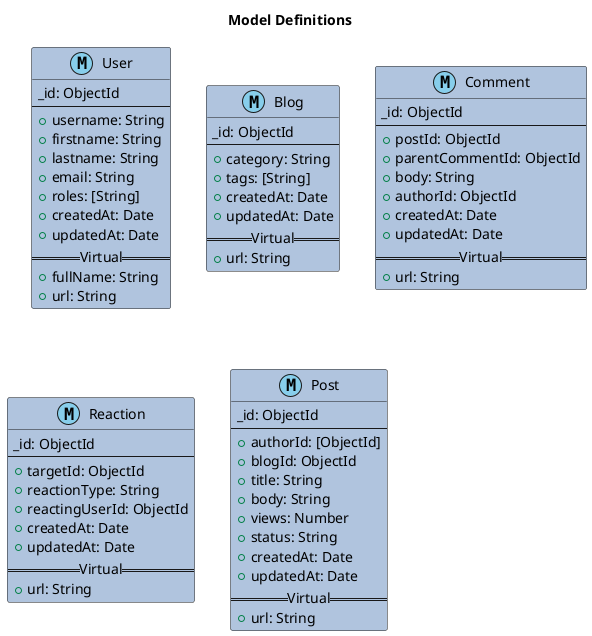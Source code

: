 @startuml

!function $document_model($alias) !return "class " + $alias + "<< (M,SkyBlue) >> #LightSteelBlue"

!procedure $id() 
_id: ObjectId
--
!endprocedure

!procedure $timestamp()
+createdAt: Date
+updatedAt: Date
!endprocedure

title Model Definitions

$document_model(User) {
  $id()
  +username: String
  +firstname: String
  +lastname: String
  +email: String
  +roles: [String]
  $timestamp()
  == Virtual ==
  +fullName: String
  +url: String
} 

$document_model(Blog) {
  $id()
  +category: String
  +tags: [String]
  $timestamp()
  == Virtual ==
  +url: String
}

$document_model(Comment) {
  $id()
  +postId: ObjectId
  +parentCommentId: ObjectId
  +body: String
  +authorId: ObjectId
  $timestamp()
  == Virtual ==
  +url: String
}

$document_model(Reaction) {
  $id()
  +targetId: ObjectId
  +reactionType: String
  +reactingUserId: ObjectId
  $timestamp()
  == Virtual ==
  +url: String
}

$document_model(Post) {
  $id()
  +authorId: [ObjectId]
  +blogId: ObjectId
  +title: String
  +body: String
  +views: Number
  +status: String
  $timestamp()
  == Virtual ==
  +url: String
}

@enduml